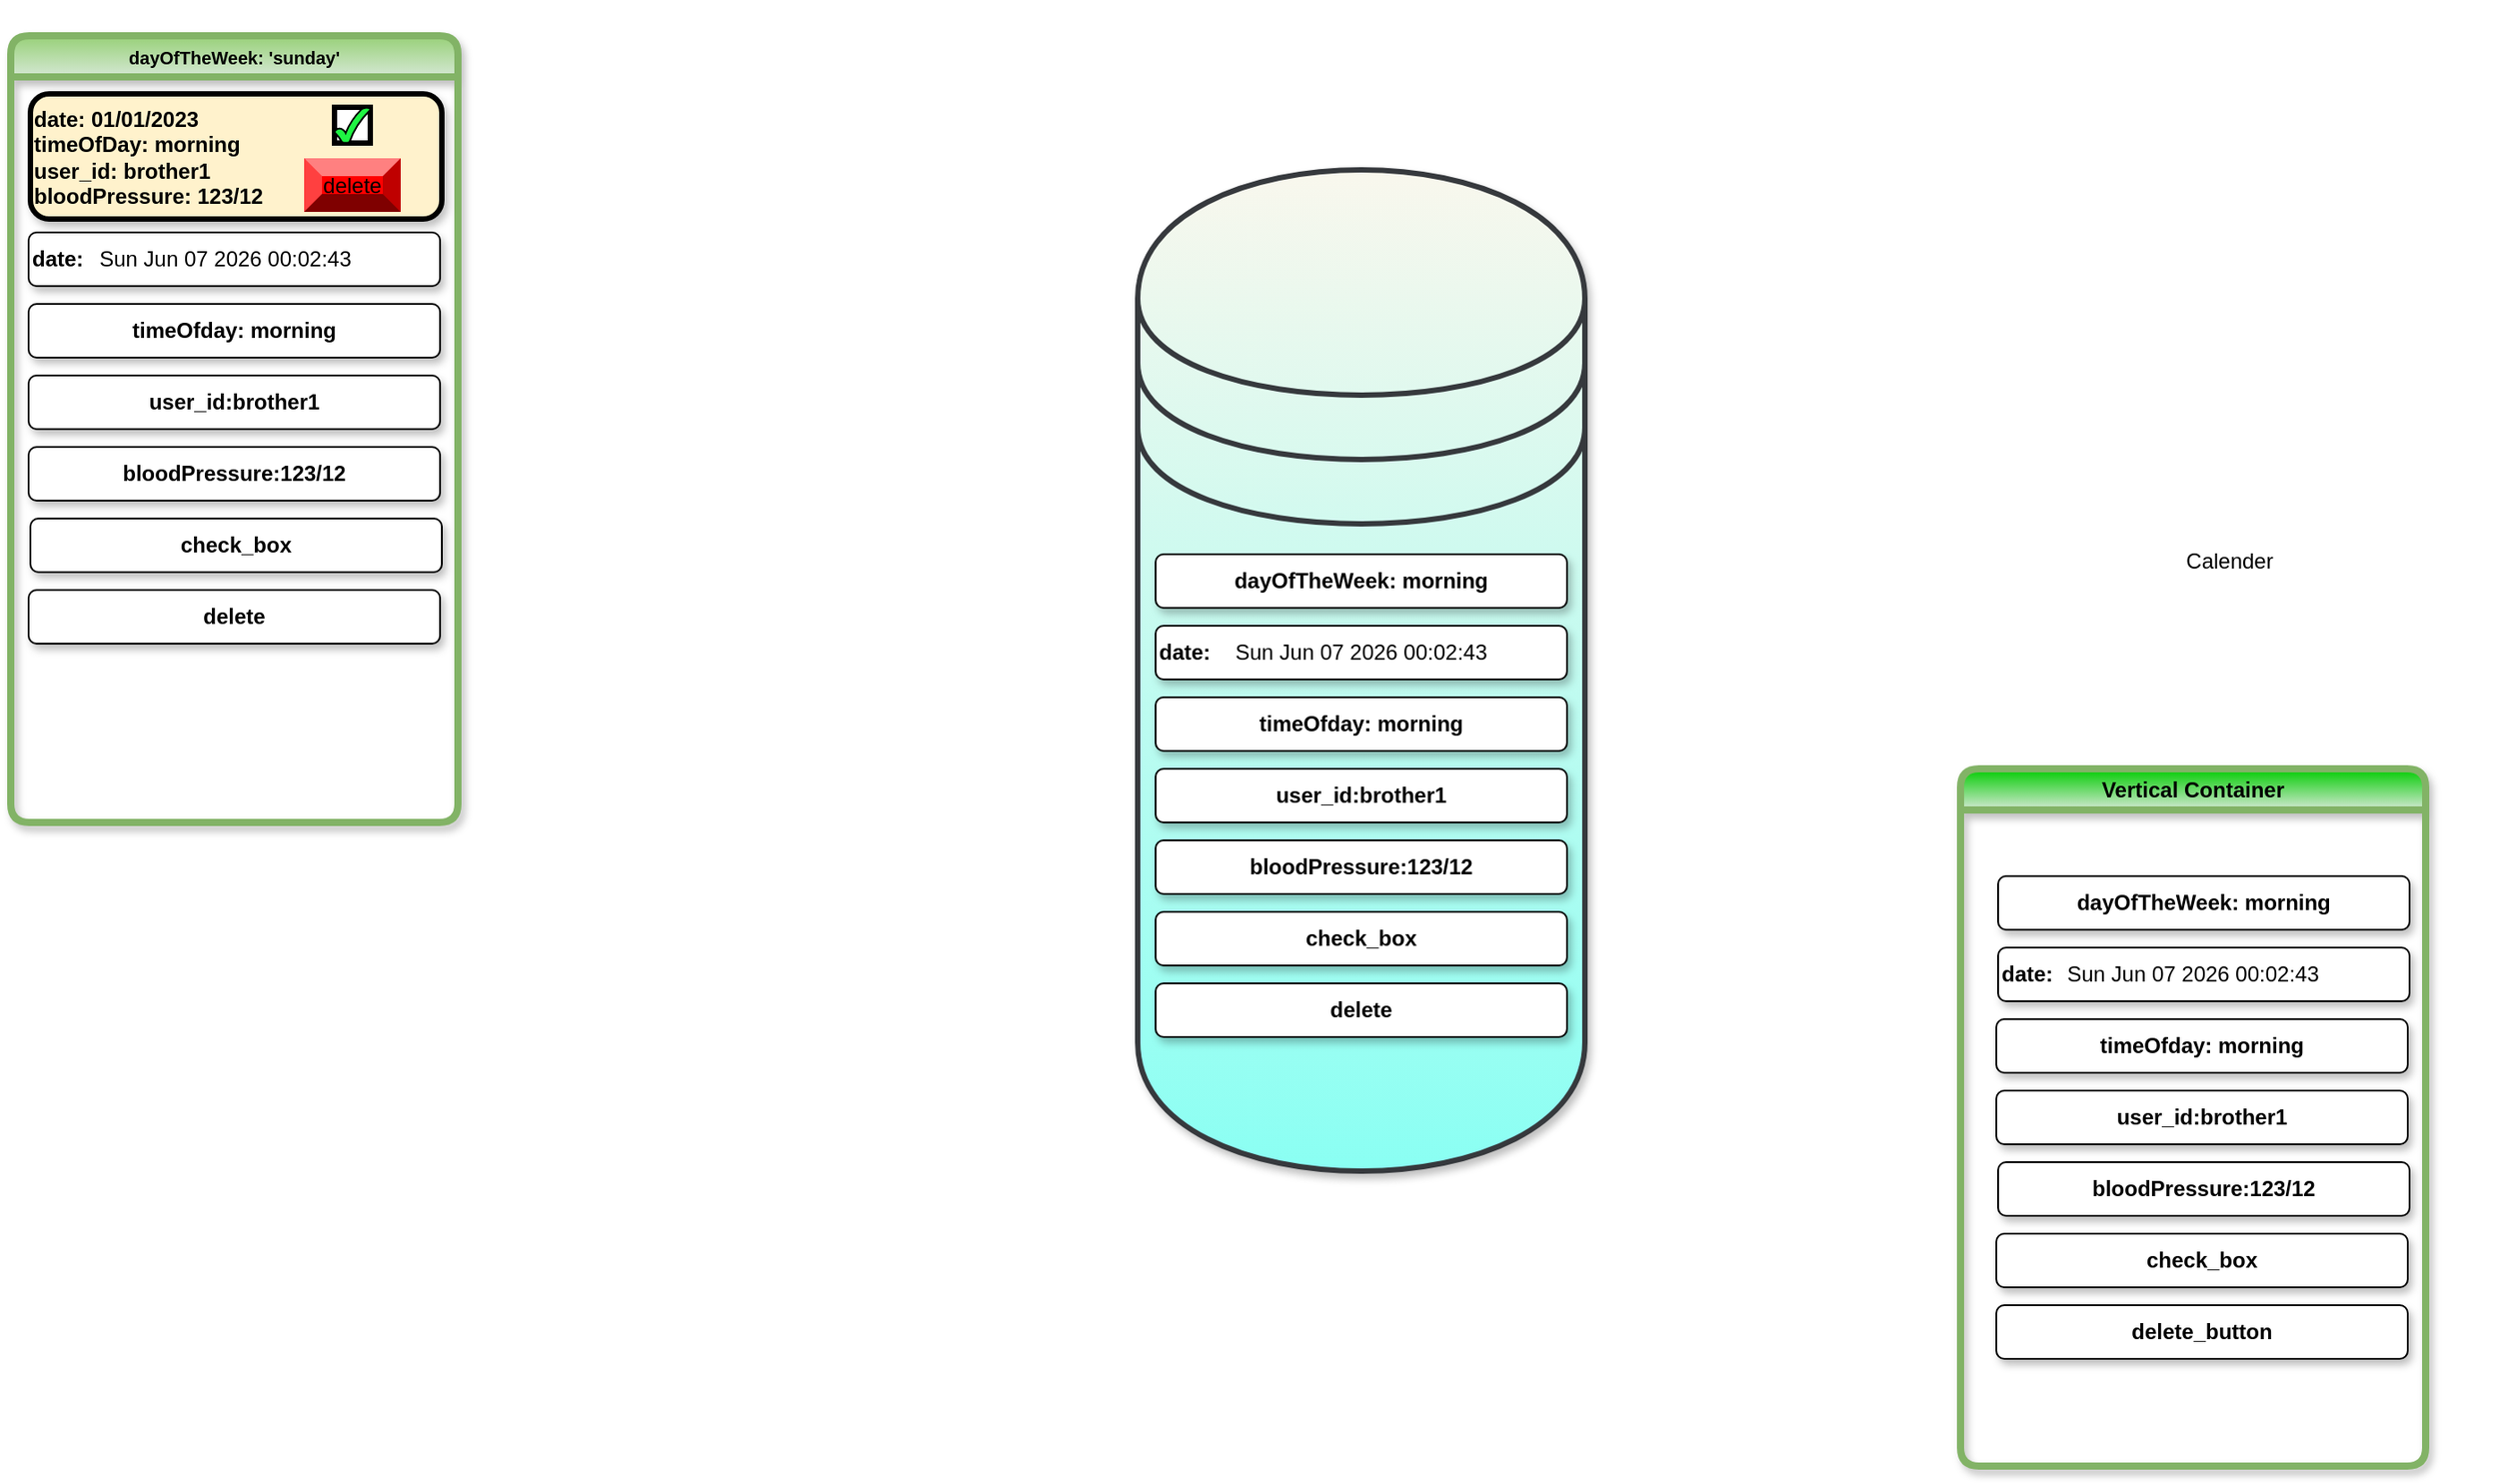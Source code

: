 <mxfile version="21.0.6" type="github">
  <diagram name="Page-1" id="TWToeqbnHmtvmzS3LOs3">
    <mxGraphModel dx="3674" dy="1120" grid="1" gridSize="10" guides="1" tooltips="1" connect="1" arrows="1" fold="1" page="1" pageScale="1" pageWidth="1600" pageHeight="900" math="0" shadow="0">
      <root>
        <mxCell id="0" />
        <mxCell id="1" parent="0" />
        <mxCell id="vwJP4W1zADHUCNo8CIFC-2" value="&lt;font size=&quot;1&quot;&gt;dayOfTheWeek: &#39;sunday&#39;&lt;/font&gt;" style="swimlane;whiteSpace=wrap;html=1;fillColor=#D5E8D4;strokeColor=#82b366;gradientColor=#97d077;fontStyle=1;fontFamily=Helvetica;movable=1;resizable=1;rotatable=1;deletable=1;editable=1;locked=0;connectable=1;swimlaneBody=1;swimlaneFillColor=none;strokeWidth=4;gradientDirection=north;rounded=1;shadow=1;glass=0;" parent="1" vertex="1">
          <mxGeometry x="-1520" y="50" width="250" height="440" as="geometry" />
        </mxCell>
        <mxCell id="vwJP4W1zADHUCNo8CIFC-6" value="" style="whiteSpace=wrap;html=1;aspect=fixed;" parent="vwJP4W1zADHUCNo8CIFC-2" vertex="1">
          <mxGeometry x="200" y="60" width="15" height="15" as="geometry" />
        </mxCell>
        <mxCell id="vwJP4W1zADHUCNo8CIFC-43" value="&lt;b&gt;date:&amp;nbsp;&lt;/b&gt;" style="rounded=1;whiteSpace=wrap;html=1;align=left;shadow=1;" parent="vwJP4W1zADHUCNo8CIFC-2" vertex="1">
          <mxGeometry x="10" y="110" width="230" height="30" as="geometry" />
        </mxCell>
        <mxCell id="vwJP4W1zADHUCNo8CIFC-46" value="bloodPressure:123/12" style="rounded=1;whiteSpace=wrap;html=1;fontStyle=1;shadow=1;" parent="vwJP4W1zADHUCNo8CIFC-2" vertex="1">
          <mxGeometry x="10" y="230" width="230" height="30" as="geometry" />
        </mxCell>
        <mxCell id="vwJP4W1zADHUCNo8CIFC-45" value="&lt;b&gt;user_id:brother1&lt;/b&gt;" style="rounded=1;whiteSpace=wrap;html=1;shadow=1;" parent="vwJP4W1zADHUCNo8CIFC-2" vertex="1">
          <mxGeometry x="10" y="190" width="230" height="30" as="geometry" />
        </mxCell>
        <mxCell id="vwJP4W1zADHUCNo8CIFC-44" value="timeOfday: morning" style="rounded=1;whiteSpace=wrap;html=1;fontStyle=1;shadow=1;" parent="vwJP4W1zADHUCNo8CIFC-2" vertex="1">
          <mxGeometry x="10" y="150" width="230" height="30" as="geometry" />
        </mxCell>
        <mxCell id="vwJP4W1zADHUCNo8CIFC-48" value="&lt;b&gt;check_box&lt;/b&gt;" style="rounded=1;whiteSpace=wrap;html=1;shadow=1;" parent="vwJP4W1zADHUCNo8CIFC-2" vertex="1">
          <mxGeometry x="11" y="270" width="230" height="30" as="geometry" />
        </mxCell>
        <mxCell id="vwJP4W1zADHUCNo8CIFC-47" value="&lt;b&gt;delete&lt;/b&gt;" style="rounded=1;whiteSpace=wrap;html=1;shadow=1;" parent="vwJP4W1zADHUCNo8CIFC-2" vertex="1">
          <mxGeometry x="10" y="310" width="230" height="30" as="geometry" />
        </mxCell>
        <UserObject label="%date{ddd mmm dd yyyy HH:MM:ss}%" placeholders="1" id="vwJP4W1zADHUCNo8CIFC-49">
          <mxCell style="text;html=1;strokeColor=none;fillColor=none;align=center;verticalAlign=middle;whiteSpace=wrap;overflow=hidden;" parent="vwJP4W1zADHUCNo8CIFC-2" vertex="1">
            <mxGeometry x="40" y="115" width="160" height="20" as="geometry" />
          </mxCell>
        </UserObject>
        <mxCell id="vwJP4W1zADHUCNo8CIFC-7" value="&lt;b&gt;date: 01/01/2023&lt;br&gt;timeOfDay: morning&lt;br&gt;user_id: brother1&lt;br&gt;bloodPressure: 123/12&lt;br&gt;&lt;/b&gt;" style="rounded=1;whiteSpace=wrap;html=1;align=left;movable=1;resizable=1;rotatable=1;deletable=1;editable=1;locked=0;connectable=1;container=1;strokeWidth=3;shadow=1;fillColor=#FFF2CC;" parent="vwJP4W1zADHUCNo8CIFC-2" vertex="1">
          <mxGeometry x="11" y="32.5" width="230" height="70" as="geometry" />
        </mxCell>
        <mxCell id="vwJP4W1zADHUCNo8CIFC-36" value="delete" style="labelPosition=center;verticalLabelPosition=middle;align=center;html=1;shape=mxgraph.basic.shaded_button;dx=10;fillColor=#FF0000;strokeColor=none;whiteSpace=wrap;" parent="vwJP4W1zADHUCNo8CIFC-7" vertex="1">
          <mxGeometry x="153" y="36" width="54" height="30" as="geometry" />
        </mxCell>
        <mxCell id="vwJP4W1zADHUCNo8CIFC-16" value="" style="whiteSpace=wrap;html=1;aspect=fixed;strokeWidth=3;" parent="vwJP4W1zADHUCNo8CIFC-7" vertex="1">
          <mxGeometry x="170" y="7.5" width="20" height="20" as="geometry" />
        </mxCell>
        <mxCell id="vwJP4W1zADHUCNo8CIFC-19" value="" style="verticalLabelPosition=bottom;verticalAlign=top;html=1;shape=mxgraph.basic.tick;fillColor=#1ff443;" parent="vwJP4W1zADHUCNo8CIFC-7" vertex="1">
          <mxGeometry x="170" y="7.5" width="20" height="20" as="geometry" />
        </mxCell>
        <mxCell id="vwJP4W1zADHUCNo8CIFC-17" style="edgeStyle=orthogonalEdgeStyle;rounded=0;orthogonalLoop=1;jettySize=auto;html=1;exitX=0.5;exitY=1;exitDx=0;exitDy=0;" parent="vwJP4W1zADHUCNo8CIFC-2" source="vwJP4W1zADHUCNo8CIFC-7" target="vwJP4W1zADHUCNo8CIFC-7" edge="1">
          <mxGeometry relative="1" as="geometry" />
        </mxCell>
        <mxCell id="vwJP4W1zADHUCNo8CIFC-51" value="" style="shape=datastore;whiteSpace=wrap;html=1;strokeWidth=3;shadow=1;fillColor=#f9f7ed;strokeColor=#36393d;gradientColor=#8AFFF3;movable=1;resizable=1;rotatable=1;deletable=1;editable=1;locked=0;connectable=1;" parent="1" vertex="1">
          <mxGeometry x="-890" y="125" width="250" height="560" as="geometry" />
        </mxCell>
        <mxCell id="vwJP4W1zADHUCNo8CIFC-52" value="&lt;b&gt;date:&amp;nbsp;&lt;/b&gt;" style="rounded=1;whiteSpace=wrap;html=1;align=left;shadow=1;movable=1;resizable=1;rotatable=1;deletable=1;editable=1;locked=0;connectable=1;" parent="1" vertex="1">
          <mxGeometry x="-880" y="380" width="230" height="30" as="geometry" />
        </mxCell>
        <mxCell id="vwJP4W1zADHUCNo8CIFC-53" value="timeOfday: morning" style="rounded=1;whiteSpace=wrap;html=1;fontStyle=1;shadow=1;movable=1;resizable=1;rotatable=1;deletable=1;editable=1;locked=0;connectable=1;" parent="1" vertex="1">
          <mxGeometry x="-880" y="420" width="230" height="30" as="geometry" />
        </mxCell>
        <mxCell id="vwJP4W1zADHUCNo8CIFC-54" value="&lt;b&gt;user_id:brother1&lt;/b&gt;" style="rounded=1;whiteSpace=wrap;html=1;shadow=1;movable=1;resizable=1;rotatable=1;deletable=1;editable=1;locked=0;connectable=1;" parent="1" vertex="1">
          <mxGeometry x="-880" y="460" width="230" height="30" as="geometry" />
        </mxCell>
        <mxCell id="vwJP4W1zADHUCNo8CIFC-55" value="bloodPressure:123/12" style="rounded=1;whiteSpace=wrap;html=1;fontStyle=1;shadow=1;movable=1;resizable=1;rotatable=1;deletable=1;editable=1;locked=0;connectable=1;" parent="1" vertex="1">
          <mxGeometry x="-880" y="500" width="230" height="30" as="geometry" />
        </mxCell>
        <mxCell id="vwJP4W1zADHUCNo8CIFC-56" value="&lt;b&gt;check_box&lt;/b&gt;" style="rounded=1;whiteSpace=wrap;html=1;shadow=1;movable=1;resizable=1;rotatable=1;deletable=1;editable=1;locked=0;connectable=1;" parent="1" vertex="1">
          <mxGeometry x="-880" y="540" width="230" height="30" as="geometry" />
        </mxCell>
        <mxCell id="vwJP4W1zADHUCNo8CIFC-57" value="&lt;b&gt;delete&lt;/b&gt;" style="rounded=1;whiteSpace=wrap;html=1;shadow=1;movable=1;resizable=1;rotatable=1;deletable=1;editable=1;locked=0;connectable=1;" parent="1" vertex="1">
          <mxGeometry x="-880" y="580" width="230" height="30" as="geometry" />
        </mxCell>
        <UserObject label="%date{ddd mmm dd yyyy HH:MM:ss}%" placeholders="1" id="vwJP4W1zADHUCNo8CIFC-58">
          <mxCell style="text;html=1;strokeColor=none;fillColor=none;align=center;verticalAlign=middle;whiteSpace=wrap;overflow=hidden;movable=1;resizable=1;rotatable=1;deletable=1;editable=1;locked=0;connectable=1;" parent="1" vertex="1">
            <mxGeometry x="-845" y="385" width="160" height="20" as="geometry" />
          </mxCell>
        </UserObject>
        <mxCell id="vwJP4W1zADHUCNo8CIFC-60" value="&lt;b style=&quot;border-color: var(--border-color);&quot;&gt;dayOfTheWeek: morning&lt;/b&gt;" style="rounded=1;whiteSpace=wrap;html=1;shadow=1;movable=1;resizable=1;rotatable=1;deletable=1;editable=1;locked=0;connectable=1;" parent="1" vertex="1">
          <mxGeometry x="-880" y="340" width="230" height="30" as="geometry" />
        </mxCell>
        <mxCell id="ULSatKOnPQzvYYHol4TG-1" value="Vertical Container" style="swimlane;whiteSpace=wrap;html=1;rounded=1;shadow=1;strokeWidth=4;fillColor=#d5e8d4;strokeColor=#82b366;gradientColor=#00CC00;gradientDirection=north;" vertex="1" parent="1">
          <mxGeometry x="-430" y="460" width="260" height="390" as="geometry" />
        </mxCell>
        <mxCell id="ULSatKOnPQzvYYHol4TG-3" value="&lt;b style=&quot;border-color: var(--border-color);&quot;&gt;dayOfTheWeek: morning&lt;/b&gt;" style="rounded=1;whiteSpace=wrap;html=1;shadow=1;" vertex="1" parent="ULSatKOnPQzvYYHol4TG-1">
          <mxGeometry x="21" y="60" width="230" height="30" as="geometry" />
        </mxCell>
        <mxCell id="ULSatKOnPQzvYYHol4TG-4" value="&lt;b&gt;date:&amp;nbsp;&lt;/b&gt;" style="rounded=1;whiteSpace=wrap;html=1;align=left;shadow=1;" vertex="1" parent="ULSatKOnPQzvYYHol4TG-1">
          <mxGeometry x="21" y="100" width="230" height="30" as="geometry" />
        </mxCell>
        <mxCell id="ULSatKOnPQzvYYHol4TG-5" value="timeOfday: morning" style="rounded=1;whiteSpace=wrap;html=1;fontStyle=1;shadow=1;" vertex="1" parent="ULSatKOnPQzvYYHol4TG-1">
          <mxGeometry x="20" y="140" width="230" height="30" as="geometry" />
        </mxCell>
        <mxCell id="ULSatKOnPQzvYYHol4TG-6" value="&lt;b&gt;user_id:brother1&lt;/b&gt;" style="rounded=1;whiteSpace=wrap;html=1;shadow=1;" vertex="1" parent="ULSatKOnPQzvYYHol4TG-1">
          <mxGeometry x="20" y="180" width="230" height="30" as="geometry" />
        </mxCell>
        <mxCell id="ULSatKOnPQzvYYHol4TG-7" value="bloodPressure:123/12" style="rounded=1;whiteSpace=wrap;html=1;fontStyle=1;shadow=1;" vertex="1" parent="ULSatKOnPQzvYYHol4TG-1">
          <mxGeometry x="21" y="220" width="230" height="30" as="geometry" />
        </mxCell>
        <mxCell id="ULSatKOnPQzvYYHol4TG-8" value="&lt;b&gt;check_box&lt;/b&gt;" style="rounded=1;whiteSpace=wrap;html=1;shadow=1;" vertex="1" parent="ULSatKOnPQzvYYHol4TG-1">
          <mxGeometry x="20" y="260" width="230" height="30" as="geometry" />
        </mxCell>
        <mxCell id="ULSatKOnPQzvYYHol4TG-9" value="&lt;b&gt;delete_button&lt;/b&gt;" style="rounded=1;whiteSpace=wrap;html=1;shadow=1;" vertex="1" parent="ULSatKOnPQzvYYHol4TG-1">
          <mxGeometry x="20" y="300" width="230" height="30" as="geometry" />
        </mxCell>
        <UserObject label="%date{ddd mmm dd yyyy HH:MM:ss}%" placeholders="1" id="ULSatKOnPQzvYYHol4TG-10">
          <mxCell style="text;html=1;strokeColor=none;fillColor=none;align=center;verticalAlign=middle;whiteSpace=wrap;overflow=hidden;" vertex="1" parent="ULSatKOnPQzvYYHol4TG-1">
            <mxGeometry x="50" y="105" width="160" height="20" as="geometry" />
          </mxCell>
        </UserObject>
        <mxCell id="ULSatKOnPQzvYYHol4TG-16" value="Calender" style="shape=image;html=1;verticalAlign=top;verticalLabelPosition=bottom;labelBackgroundColor=#ffffff;imageAspect=0;aspect=fixed;image=https://cdn1.iconfinder.com/data/icons/android-png/128/Android-Calender.png" vertex="1" parent="1">
          <mxGeometry x="-430" y="30" width="300" height="300" as="geometry" />
        </mxCell>
      </root>
    </mxGraphModel>
  </diagram>
</mxfile>
